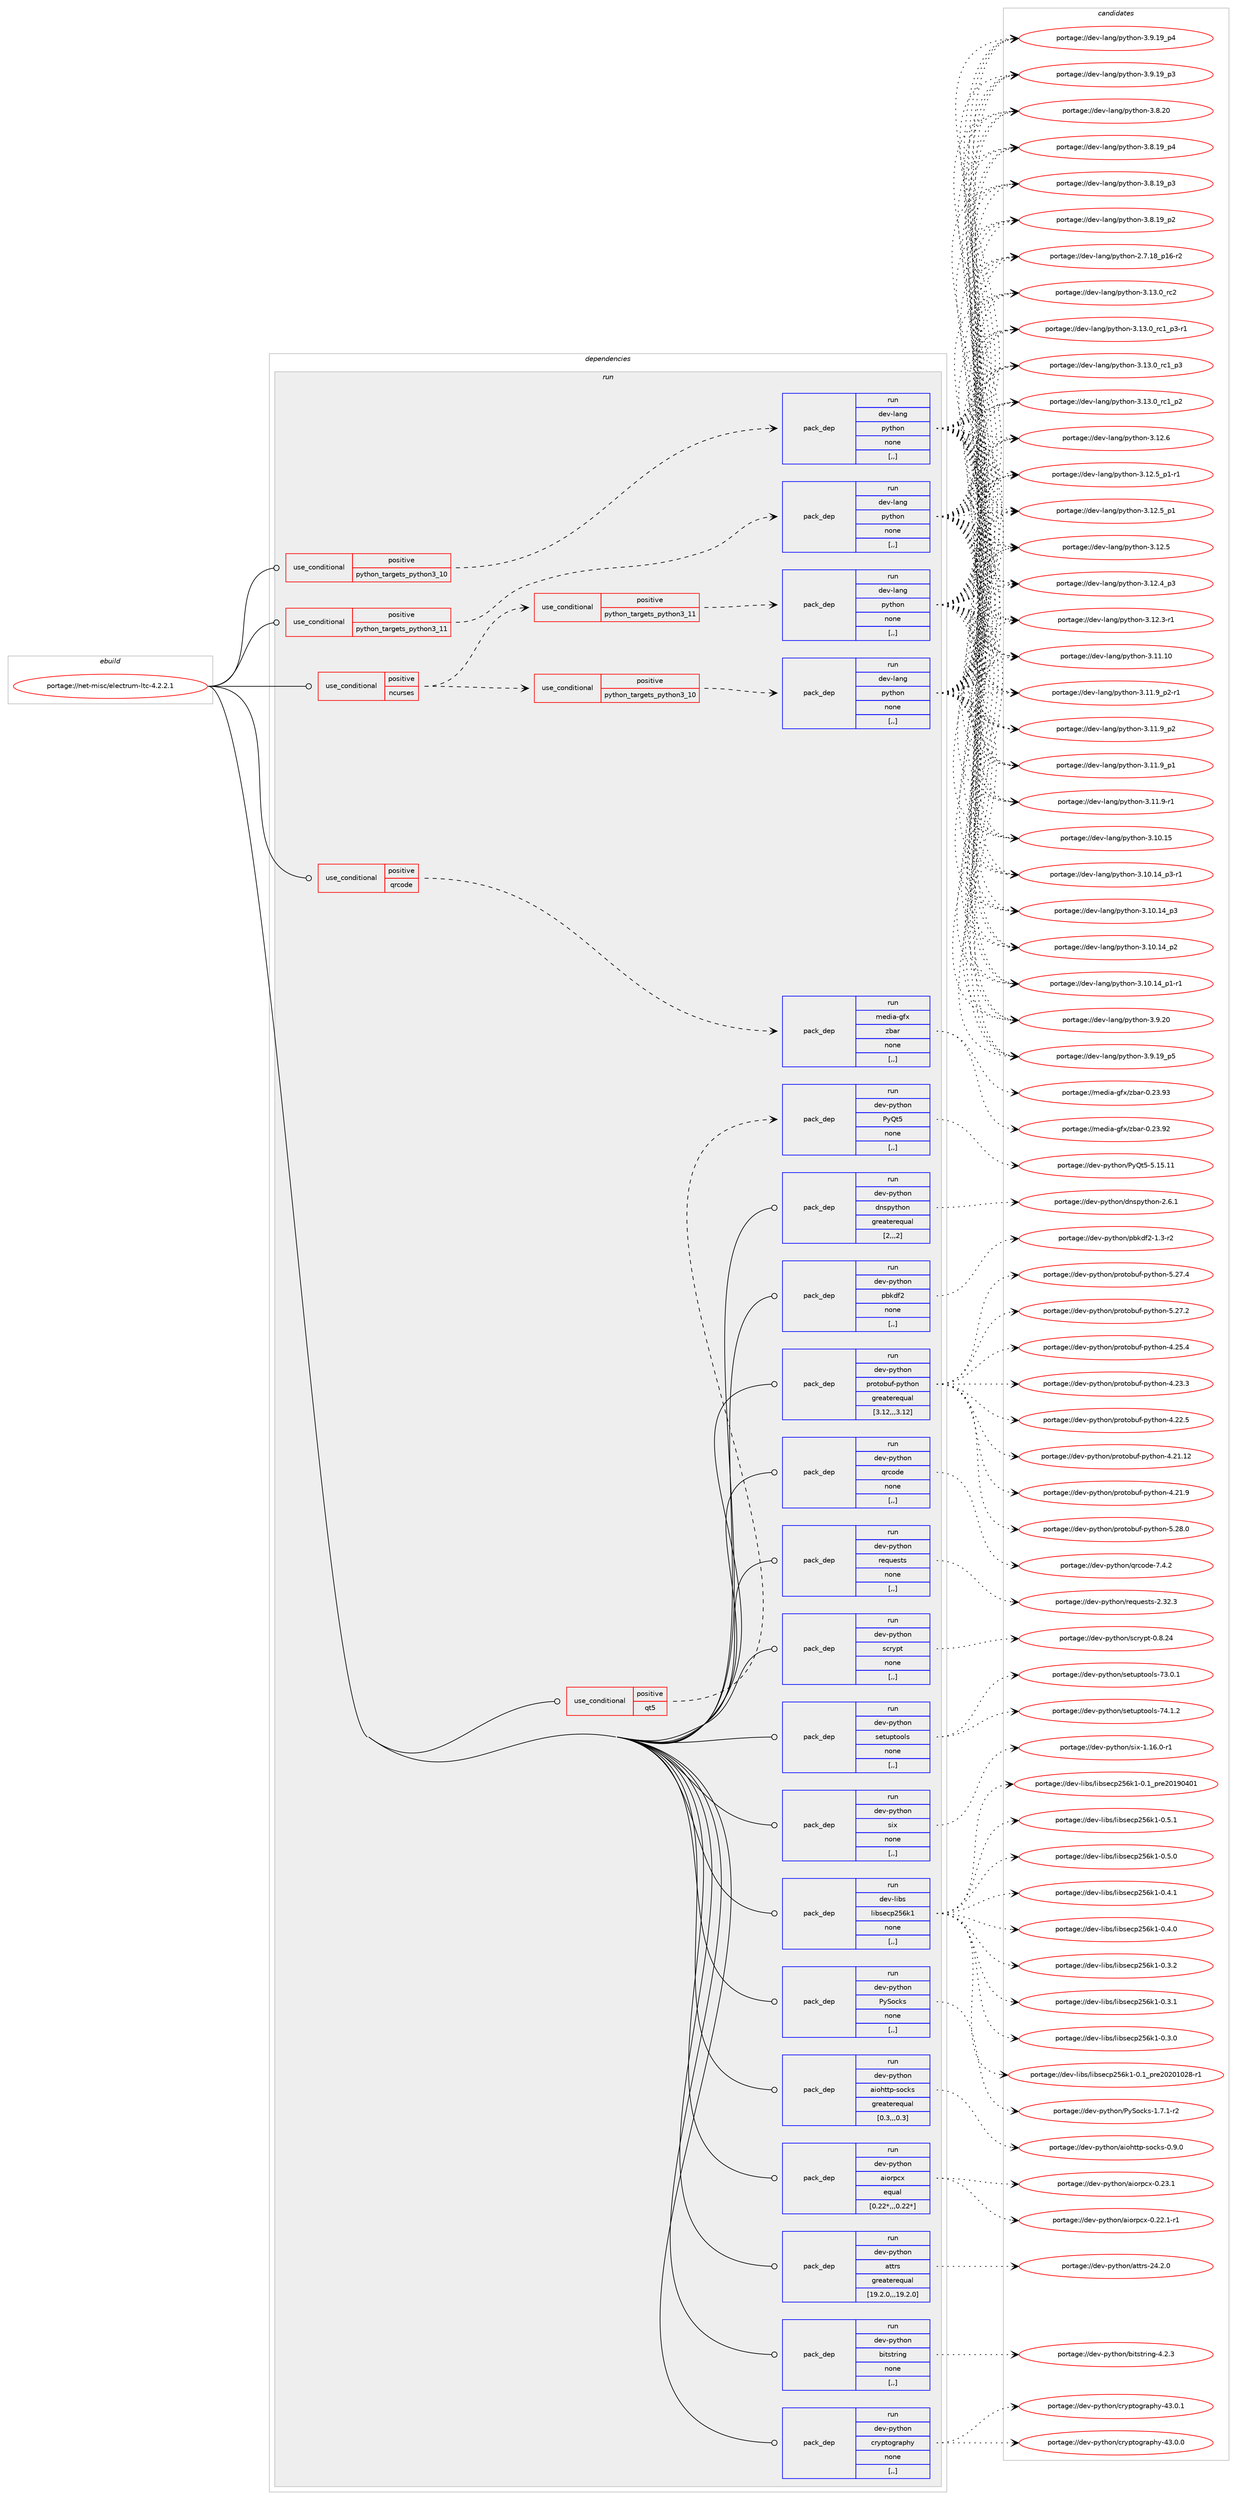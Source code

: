 digraph prolog {

# *************
# Graph options
# *************

newrank=true;
concentrate=true;
compound=true;
graph [rankdir=LR,fontname=Helvetica,fontsize=10,ranksep=1.5];#, ranksep=2.5, nodesep=0.2];
edge  [arrowhead=vee];
node  [fontname=Helvetica,fontsize=10];

# **********
# The ebuild
# **********

subgraph cluster_leftcol {
color=gray;
label=<<i>ebuild</i>>;
id [label="portage://net-misc/electrum-ltc-4.2.2.1", color=red, width=4, href="../net-misc/electrum-ltc-4.2.2.1.svg"];
}

# ****************
# The dependencies
# ****************

subgraph cluster_midcol {
color=gray;
label=<<i>dependencies</i>>;
subgraph cluster_compile {
fillcolor="#eeeeee";
style=filled;
label=<<i>compile</i>>;
}
subgraph cluster_compileandrun {
fillcolor="#eeeeee";
style=filled;
label=<<i>compile and run</i>>;
}
subgraph cluster_run {
fillcolor="#eeeeee";
style=filled;
label=<<i>run</i>>;
subgraph cond230655 {
dependency879216 [label=<<TABLE BORDER="0" CELLBORDER="1" CELLSPACING="0" CELLPADDING="4"><TR><TD ROWSPAN="3" CELLPADDING="10">use_conditional</TD></TR><TR><TD>positive</TD></TR><TR><TD>ncurses</TD></TR></TABLE>>, shape=none, color=red];
subgraph cond230656 {
dependency879217 [label=<<TABLE BORDER="0" CELLBORDER="1" CELLSPACING="0" CELLPADDING="4"><TR><TD ROWSPAN="3" CELLPADDING="10">use_conditional</TD></TR><TR><TD>positive</TD></TR><TR><TD>python_targets_python3_10</TD></TR></TABLE>>, shape=none, color=red];
subgraph pack642128 {
dependency879218 [label=<<TABLE BORDER="0" CELLBORDER="1" CELLSPACING="0" CELLPADDING="4" WIDTH="220"><TR><TD ROWSPAN="6" CELLPADDING="30">pack_dep</TD></TR><TR><TD WIDTH="110">run</TD></TR><TR><TD>dev-lang</TD></TR><TR><TD>python</TD></TR><TR><TD>none</TD></TR><TR><TD>[,,]</TD></TR></TABLE>>, shape=none, color=blue];
}
dependency879217:e -> dependency879218:w [weight=20,style="dashed",arrowhead="vee"];
}
dependency879216:e -> dependency879217:w [weight=20,style="dashed",arrowhead="vee"];
subgraph cond230657 {
dependency879219 [label=<<TABLE BORDER="0" CELLBORDER="1" CELLSPACING="0" CELLPADDING="4"><TR><TD ROWSPAN="3" CELLPADDING="10">use_conditional</TD></TR><TR><TD>positive</TD></TR><TR><TD>python_targets_python3_11</TD></TR></TABLE>>, shape=none, color=red];
subgraph pack642129 {
dependency879220 [label=<<TABLE BORDER="0" CELLBORDER="1" CELLSPACING="0" CELLPADDING="4" WIDTH="220"><TR><TD ROWSPAN="6" CELLPADDING="30">pack_dep</TD></TR><TR><TD WIDTH="110">run</TD></TR><TR><TD>dev-lang</TD></TR><TR><TD>python</TD></TR><TR><TD>none</TD></TR><TR><TD>[,,]</TD></TR></TABLE>>, shape=none, color=blue];
}
dependency879219:e -> dependency879220:w [weight=20,style="dashed",arrowhead="vee"];
}
dependency879216:e -> dependency879219:w [weight=20,style="dashed",arrowhead="vee"];
}
id:e -> dependency879216:w [weight=20,style="solid",arrowhead="odot"];
subgraph cond230658 {
dependency879221 [label=<<TABLE BORDER="0" CELLBORDER="1" CELLSPACING="0" CELLPADDING="4"><TR><TD ROWSPAN="3" CELLPADDING="10">use_conditional</TD></TR><TR><TD>positive</TD></TR><TR><TD>python_targets_python3_10</TD></TR></TABLE>>, shape=none, color=red];
subgraph pack642130 {
dependency879222 [label=<<TABLE BORDER="0" CELLBORDER="1" CELLSPACING="0" CELLPADDING="4" WIDTH="220"><TR><TD ROWSPAN="6" CELLPADDING="30">pack_dep</TD></TR><TR><TD WIDTH="110">run</TD></TR><TR><TD>dev-lang</TD></TR><TR><TD>python</TD></TR><TR><TD>none</TD></TR><TR><TD>[,,]</TD></TR></TABLE>>, shape=none, color=blue];
}
dependency879221:e -> dependency879222:w [weight=20,style="dashed",arrowhead="vee"];
}
id:e -> dependency879221:w [weight=20,style="solid",arrowhead="odot"];
subgraph cond230659 {
dependency879223 [label=<<TABLE BORDER="0" CELLBORDER="1" CELLSPACING="0" CELLPADDING="4"><TR><TD ROWSPAN="3" CELLPADDING="10">use_conditional</TD></TR><TR><TD>positive</TD></TR><TR><TD>python_targets_python3_11</TD></TR></TABLE>>, shape=none, color=red];
subgraph pack642131 {
dependency879224 [label=<<TABLE BORDER="0" CELLBORDER="1" CELLSPACING="0" CELLPADDING="4" WIDTH="220"><TR><TD ROWSPAN="6" CELLPADDING="30">pack_dep</TD></TR><TR><TD WIDTH="110">run</TD></TR><TR><TD>dev-lang</TD></TR><TR><TD>python</TD></TR><TR><TD>none</TD></TR><TR><TD>[,,]</TD></TR></TABLE>>, shape=none, color=blue];
}
dependency879223:e -> dependency879224:w [weight=20,style="dashed",arrowhead="vee"];
}
id:e -> dependency879223:w [weight=20,style="solid",arrowhead="odot"];
subgraph cond230660 {
dependency879225 [label=<<TABLE BORDER="0" CELLBORDER="1" CELLSPACING="0" CELLPADDING="4"><TR><TD ROWSPAN="3" CELLPADDING="10">use_conditional</TD></TR><TR><TD>positive</TD></TR><TR><TD>qrcode</TD></TR></TABLE>>, shape=none, color=red];
subgraph pack642132 {
dependency879226 [label=<<TABLE BORDER="0" CELLBORDER="1" CELLSPACING="0" CELLPADDING="4" WIDTH="220"><TR><TD ROWSPAN="6" CELLPADDING="30">pack_dep</TD></TR><TR><TD WIDTH="110">run</TD></TR><TR><TD>media-gfx</TD></TR><TR><TD>zbar</TD></TR><TR><TD>none</TD></TR><TR><TD>[,,]</TD></TR></TABLE>>, shape=none, color=blue];
}
dependency879225:e -> dependency879226:w [weight=20,style="dashed",arrowhead="vee"];
}
id:e -> dependency879225:w [weight=20,style="solid",arrowhead="odot"];
subgraph cond230661 {
dependency879227 [label=<<TABLE BORDER="0" CELLBORDER="1" CELLSPACING="0" CELLPADDING="4"><TR><TD ROWSPAN="3" CELLPADDING="10">use_conditional</TD></TR><TR><TD>positive</TD></TR><TR><TD>qt5</TD></TR></TABLE>>, shape=none, color=red];
subgraph pack642133 {
dependency879228 [label=<<TABLE BORDER="0" CELLBORDER="1" CELLSPACING="0" CELLPADDING="4" WIDTH="220"><TR><TD ROWSPAN="6" CELLPADDING="30">pack_dep</TD></TR><TR><TD WIDTH="110">run</TD></TR><TR><TD>dev-python</TD></TR><TR><TD>PyQt5</TD></TR><TR><TD>none</TD></TR><TR><TD>[,,]</TD></TR></TABLE>>, shape=none, color=blue];
}
dependency879227:e -> dependency879228:w [weight=20,style="dashed",arrowhead="vee"];
}
id:e -> dependency879227:w [weight=20,style="solid",arrowhead="odot"];
subgraph pack642134 {
dependency879229 [label=<<TABLE BORDER="0" CELLBORDER="1" CELLSPACING="0" CELLPADDING="4" WIDTH="220"><TR><TD ROWSPAN="6" CELLPADDING="30">pack_dep</TD></TR><TR><TD WIDTH="110">run</TD></TR><TR><TD>dev-libs</TD></TR><TR><TD>libsecp256k1</TD></TR><TR><TD>none</TD></TR><TR><TD>[,,]</TD></TR></TABLE>>, shape=none, color=blue];
}
id:e -> dependency879229:w [weight=20,style="solid",arrowhead="odot"];
subgraph pack642135 {
dependency879230 [label=<<TABLE BORDER="0" CELLBORDER="1" CELLSPACING="0" CELLPADDING="4" WIDTH="220"><TR><TD ROWSPAN="6" CELLPADDING="30">pack_dep</TD></TR><TR><TD WIDTH="110">run</TD></TR><TR><TD>dev-python</TD></TR><TR><TD>PySocks</TD></TR><TR><TD>none</TD></TR><TR><TD>[,,]</TD></TR></TABLE>>, shape=none, color=blue];
}
id:e -> dependency879230:w [weight=20,style="solid",arrowhead="odot"];
subgraph pack642136 {
dependency879231 [label=<<TABLE BORDER="0" CELLBORDER="1" CELLSPACING="0" CELLPADDING="4" WIDTH="220"><TR><TD ROWSPAN="6" CELLPADDING="30">pack_dep</TD></TR><TR><TD WIDTH="110">run</TD></TR><TR><TD>dev-python</TD></TR><TR><TD>aiohttp-socks</TD></TR><TR><TD>greaterequal</TD></TR><TR><TD>[0.3,,,0.3]</TD></TR></TABLE>>, shape=none, color=blue];
}
id:e -> dependency879231:w [weight=20,style="solid",arrowhead="odot"];
subgraph pack642137 {
dependency879232 [label=<<TABLE BORDER="0" CELLBORDER="1" CELLSPACING="0" CELLPADDING="4" WIDTH="220"><TR><TD ROWSPAN="6" CELLPADDING="30">pack_dep</TD></TR><TR><TD WIDTH="110">run</TD></TR><TR><TD>dev-python</TD></TR><TR><TD>aiorpcx</TD></TR><TR><TD>equal</TD></TR><TR><TD>[0.22*,,,0.22*]</TD></TR></TABLE>>, shape=none, color=blue];
}
id:e -> dependency879232:w [weight=20,style="solid",arrowhead="odot"];
subgraph pack642138 {
dependency879233 [label=<<TABLE BORDER="0" CELLBORDER="1" CELLSPACING="0" CELLPADDING="4" WIDTH="220"><TR><TD ROWSPAN="6" CELLPADDING="30">pack_dep</TD></TR><TR><TD WIDTH="110">run</TD></TR><TR><TD>dev-python</TD></TR><TR><TD>attrs</TD></TR><TR><TD>greaterequal</TD></TR><TR><TD>[19.2.0,,,19.2.0]</TD></TR></TABLE>>, shape=none, color=blue];
}
id:e -> dependency879233:w [weight=20,style="solid",arrowhead="odot"];
subgraph pack642139 {
dependency879234 [label=<<TABLE BORDER="0" CELLBORDER="1" CELLSPACING="0" CELLPADDING="4" WIDTH="220"><TR><TD ROWSPAN="6" CELLPADDING="30">pack_dep</TD></TR><TR><TD WIDTH="110">run</TD></TR><TR><TD>dev-python</TD></TR><TR><TD>bitstring</TD></TR><TR><TD>none</TD></TR><TR><TD>[,,]</TD></TR></TABLE>>, shape=none, color=blue];
}
id:e -> dependency879234:w [weight=20,style="solid",arrowhead="odot"];
subgraph pack642140 {
dependency879235 [label=<<TABLE BORDER="0" CELLBORDER="1" CELLSPACING="0" CELLPADDING="4" WIDTH="220"><TR><TD ROWSPAN="6" CELLPADDING="30">pack_dep</TD></TR><TR><TD WIDTH="110">run</TD></TR><TR><TD>dev-python</TD></TR><TR><TD>cryptography</TD></TR><TR><TD>none</TD></TR><TR><TD>[,,]</TD></TR></TABLE>>, shape=none, color=blue];
}
id:e -> dependency879235:w [weight=20,style="solid",arrowhead="odot"];
subgraph pack642141 {
dependency879236 [label=<<TABLE BORDER="0" CELLBORDER="1" CELLSPACING="0" CELLPADDING="4" WIDTH="220"><TR><TD ROWSPAN="6" CELLPADDING="30">pack_dep</TD></TR><TR><TD WIDTH="110">run</TD></TR><TR><TD>dev-python</TD></TR><TR><TD>dnspython</TD></TR><TR><TD>greaterequal</TD></TR><TR><TD>[2,,,2]</TD></TR></TABLE>>, shape=none, color=blue];
}
id:e -> dependency879236:w [weight=20,style="solid",arrowhead="odot"];
subgraph pack642142 {
dependency879237 [label=<<TABLE BORDER="0" CELLBORDER="1" CELLSPACING="0" CELLPADDING="4" WIDTH="220"><TR><TD ROWSPAN="6" CELLPADDING="30">pack_dep</TD></TR><TR><TD WIDTH="110">run</TD></TR><TR><TD>dev-python</TD></TR><TR><TD>pbkdf2</TD></TR><TR><TD>none</TD></TR><TR><TD>[,,]</TD></TR></TABLE>>, shape=none, color=blue];
}
id:e -> dependency879237:w [weight=20,style="solid",arrowhead="odot"];
subgraph pack642143 {
dependency879238 [label=<<TABLE BORDER="0" CELLBORDER="1" CELLSPACING="0" CELLPADDING="4" WIDTH="220"><TR><TD ROWSPAN="6" CELLPADDING="30">pack_dep</TD></TR><TR><TD WIDTH="110">run</TD></TR><TR><TD>dev-python</TD></TR><TR><TD>protobuf-python</TD></TR><TR><TD>greaterequal</TD></TR><TR><TD>[3.12,,,3.12]</TD></TR></TABLE>>, shape=none, color=blue];
}
id:e -> dependency879238:w [weight=20,style="solid",arrowhead="odot"];
subgraph pack642144 {
dependency879239 [label=<<TABLE BORDER="0" CELLBORDER="1" CELLSPACING="0" CELLPADDING="4" WIDTH="220"><TR><TD ROWSPAN="6" CELLPADDING="30">pack_dep</TD></TR><TR><TD WIDTH="110">run</TD></TR><TR><TD>dev-python</TD></TR><TR><TD>qrcode</TD></TR><TR><TD>none</TD></TR><TR><TD>[,,]</TD></TR></TABLE>>, shape=none, color=blue];
}
id:e -> dependency879239:w [weight=20,style="solid",arrowhead="odot"];
subgraph pack642145 {
dependency879240 [label=<<TABLE BORDER="0" CELLBORDER="1" CELLSPACING="0" CELLPADDING="4" WIDTH="220"><TR><TD ROWSPAN="6" CELLPADDING="30">pack_dep</TD></TR><TR><TD WIDTH="110">run</TD></TR><TR><TD>dev-python</TD></TR><TR><TD>requests</TD></TR><TR><TD>none</TD></TR><TR><TD>[,,]</TD></TR></TABLE>>, shape=none, color=blue];
}
id:e -> dependency879240:w [weight=20,style="solid",arrowhead="odot"];
subgraph pack642146 {
dependency879241 [label=<<TABLE BORDER="0" CELLBORDER="1" CELLSPACING="0" CELLPADDING="4" WIDTH="220"><TR><TD ROWSPAN="6" CELLPADDING="30">pack_dep</TD></TR><TR><TD WIDTH="110">run</TD></TR><TR><TD>dev-python</TD></TR><TR><TD>scrypt</TD></TR><TR><TD>none</TD></TR><TR><TD>[,,]</TD></TR></TABLE>>, shape=none, color=blue];
}
id:e -> dependency879241:w [weight=20,style="solid",arrowhead="odot"];
subgraph pack642147 {
dependency879242 [label=<<TABLE BORDER="0" CELLBORDER="1" CELLSPACING="0" CELLPADDING="4" WIDTH="220"><TR><TD ROWSPAN="6" CELLPADDING="30">pack_dep</TD></TR><TR><TD WIDTH="110">run</TD></TR><TR><TD>dev-python</TD></TR><TR><TD>setuptools</TD></TR><TR><TD>none</TD></TR><TR><TD>[,,]</TD></TR></TABLE>>, shape=none, color=blue];
}
id:e -> dependency879242:w [weight=20,style="solid",arrowhead="odot"];
subgraph pack642148 {
dependency879243 [label=<<TABLE BORDER="0" CELLBORDER="1" CELLSPACING="0" CELLPADDING="4" WIDTH="220"><TR><TD ROWSPAN="6" CELLPADDING="30">pack_dep</TD></TR><TR><TD WIDTH="110">run</TD></TR><TR><TD>dev-python</TD></TR><TR><TD>six</TD></TR><TR><TD>none</TD></TR><TR><TD>[,,]</TD></TR></TABLE>>, shape=none, color=blue];
}
id:e -> dependency879243:w [weight=20,style="solid",arrowhead="odot"];
}
}

# **************
# The candidates
# **************

subgraph cluster_choices {
rank=same;
color=gray;
label=<<i>candidates</i>>;

subgraph choice642128 {
color=black;
nodesep=1;
choice10010111845108971101034711212111610411111045514649514648951149950 [label="portage://dev-lang/python-3.13.0_rc2", color=red, width=4,href="../dev-lang/python-3.13.0_rc2.svg"];
choice1001011184510897110103471121211161041111104551464951464895114994995112514511449 [label="portage://dev-lang/python-3.13.0_rc1_p3-r1", color=red, width=4,href="../dev-lang/python-3.13.0_rc1_p3-r1.svg"];
choice100101118451089711010347112121116104111110455146495146489511499499511251 [label="portage://dev-lang/python-3.13.0_rc1_p3", color=red, width=4,href="../dev-lang/python-3.13.0_rc1_p3.svg"];
choice100101118451089711010347112121116104111110455146495146489511499499511250 [label="portage://dev-lang/python-3.13.0_rc1_p2", color=red, width=4,href="../dev-lang/python-3.13.0_rc1_p2.svg"];
choice10010111845108971101034711212111610411111045514649504654 [label="portage://dev-lang/python-3.12.6", color=red, width=4,href="../dev-lang/python-3.12.6.svg"];
choice1001011184510897110103471121211161041111104551464950465395112494511449 [label="portage://dev-lang/python-3.12.5_p1-r1", color=red, width=4,href="../dev-lang/python-3.12.5_p1-r1.svg"];
choice100101118451089711010347112121116104111110455146495046539511249 [label="portage://dev-lang/python-3.12.5_p1", color=red, width=4,href="../dev-lang/python-3.12.5_p1.svg"];
choice10010111845108971101034711212111610411111045514649504653 [label="portage://dev-lang/python-3.12.5", color=red, width=4,href="../dev-lang/python-3.12.5.svg"];
choice100101118451089711010347112121116104111110455146495046529511251 [label="portage://dev-lang/python-3.12.4_p3", color=red, width=4,href="../dev-lang/python-3.12.4_p3.svg"];
choice100101118451089711010347112121116104111110455146495046514511449 [label="portage://dev-lang/python-3.12.3-r1", color=red, width=4,href="../dev-lang/python-3.12.3-r1.svg"];
choice1001011184510897110103471121211161041111104551464949464948 [label="portage://dev-lang/python-3.11.10", color=red, width=4,href="../dev-lang/python-3.11.10.svg"];
choice1001011184510897110103471121211161041111104551464949465795112504511449 [label="portage://dev-lang/python-3.11.9_p2-r1", color=red, width=4,href="../dev-lang/python-3.11.9_p2-r1.svg"];
choice100101118451089711010347112121116104111110455146494946579511250 [label="portage://dev-lang/python-3.11.9_p2", color=red, width=4,href="../dev-lang/python-3.11.9_p2.svg"];
choice100101118451089711010347112121116104111110455146494946579511249 [label="portage://dev-lang/python-3.11.9_p1", color=red, width=4,href="../dev-lang/python-3.11.9_p1.svg"];
choice100101118451089711010347112121116104111110455146494946574511449 [label="portage://dev-lang/python-3.11.9-r1", color=red, width=4,href="../dev-lang/python-3.11.9-r1.svg"];
choice1001011184510897110103471121211161041111104551464948464953 [label="portage://dev-lang/python-3.10.15", color=red, width=4,href="../dev-lang/python-3.10.15.svg"];
choice100101118451089711010347112121116104111110455146494846495295112514511449 [label="portage://dev-lang/python-3.10.14_p3-r1", color=red, width=4,href="../dev-lang/python-3.10.14_p3-r1.svg"];
choice10010111845108971101034711212111610411111045514649484649529511251 [label="portage://dev-lang/python-3.10.14_p3", color=red, width=4,href="../dev-lang/python-3.10.14_p3.svg"];
choice10010111845108971101034711212111610411111045514649484649529511250 [label="portage://dev-lang/python-3.10.14_p2", color=red, width=4,href="../dev-lang/python-3.10.14_p2.svg"];
choice100101118451089711010347112121116104111110455146494846495295112494511449 [label="portage://dev-lang/python-3.10.14_p1-r1", color=red, width=4,href="../dev-lang/python-3.10.14_p1-r1.svg"];
choice10010111845108971101034711212111610411111045514657465048 [label="portage://dev-lang/python-3.9.20", color=red, width=4,href="../dev-lang/python-3.9.20.svg"];
choice100101118451089711010347112121116104111110455146574649579511253 [label="portage://dev-lang/python-3.9.19_p5", color=red, width=4,href="../dev-lang/python-3.9.19_p5.svg"];
choice100101118451089711010347112121116104111110455146574649579511252 [label="portage://dev-lang/python-3.9.19_p4", color=red, width=4,href="../dev-lang/python-3.9.19_p4.svg"];
choice100101118451089711010347112121116104111110455146574649579511251 [label="portage://dev-lang/python-3.9.19_p3", color=red, width=4,href="../dev-lang/python-3.9.19_p3.svg"];
choice10010111845108971101034711212111610411111045514656465048 [label="portage://dev-lang/python-3.8.20", color=red, width=4,href="../dev-lang/python-3.8.20.svg"];
choice100101118451089711010347112121116104111110455146564649579511252 [label="portage://dev-lang/python-3.8.19_p4", color=red, width=4,href="../dev-lang/python-3.8.19_p4.svg"];
choice100101118451089711010347112121116104111110455146564649579511251 [label="portage://dev-lang/python-3.8.19_p3", color=red, width=4,href="../dev-lang/python-3.8.19_p3.svg"];
choice100101118451089711010347112121116104111110455146564649579511250 [label="portage://dev-lang/python-3.8.19_p2", color=red, width=4,href="../dev-lang/python-3.8.19_p2.svg"];
choice100101118451089711010347112121116104111110455046554649569511249544511450 [label="portage://dev-lang/python-2.7.18_p16-r2", color=red, width=4,href="../dev-lang/python-2.7.18_p16-r2.svg"];
dependency879218:e -> choice10010111845108971101034711212111610411111045514649514648951149950:w [style=dotted,weight="100"];
dependency879218:e -> choice1001011184510897110103471121211161041111104551464951464895114994995112514511449:w [style=dotted,weight="100"];
dependency879218:e -> choice100101118451089711010347112121116104111110455146495146489511499499511251:w [style=dotted,weight="100"];
dependency879218:e -> choice100101118451089711010347112121116104111110455146495146489511499499511250:w [style=dotted,weight="100"];
dependency879218:e -> choice10010111845108971101034711212111610411111045514649504654:w [style=dotted,weight="100"];
dependency879218:e -> choice1001011184510897110103471121211161041111104551464950465395112494511449:w [style=dotted,weight="100"];
dependency879218:e -> choice100101118451089711010347112121116104111110455146495046539511249:w [style=dotted,weight="100"];
dependency879218:e -> choice10010111845108971101034711212111610411111045514649504653:w [style=dotted,weight="100"];
dependency879218:e -> choice100101118451089711010347112121116104111110455146495046529511251:w [style=dotted,weight="100"];
dependency879218:e -> choice100101118451089711010347112121116104111110455146495046514511449:w [style=dotted,weight="100"];
dependency879218:e -> choice1001011184510897110103471121211161041111104551464949464948:w [style=dotted,weight="100"];
dependency879218:e -> choice1001011184510897110103471121211161041111104551464949465795112504511449:w [style=dotted,weight="100"];
dependency879218:e -> choice100101118451089711010347112121116104111110455146494946579511250:w [style=dotted,weight="100"];
dependency879218:e -> choice100101118451089711010347112121116104111110455146494946579511249:w [style=dotted,weight="100"];
dependency879218:e -> choice100101118451089711010347112121116104111110455146494946574511449:w [style=dotted,weight="100"];
dependency879218:e -> choice1001011184510897110103471121211161041111104551464948464953:w [style=dotted,weight="100"];
dependency879218:e -> choice100101118451089711010347112121116104111110455146494846495295112514511449:w [style=dotted,weight="100"];
dependency879218:e -> choice10010111845108971101034711212111610411111045514649484649529511251:w [style=dotted,weight="100"];
dependency879218:e -> choice10010111845108971101034711212111610411111045514649484649529511250:w [style=dotted,weight="100"];
dependency879218:e -> choice100101118451089711010347112121116104111110455146494846495295112494511449:w [style=dotted,weight="100"];
dependency879218:e -> choice10010111845108971101034711212111610411111045514657465048:w [style=dotted,weight="100"];
dependency879218:e -> choice100101118451089711010347112121116104111110455146574649579511253:w [style=dotted,weight="100"];
dependency879218:e -> choice100101118451089711010347112121116104111110455146574649579511252:w [style=dotted,weight="100"];
dependency879218:e -> choice100101118451089711010347112121116104111110455146574649579511251:w [style=dotted,weight="100"];
dependency879218:e -> choice10010111845108971101034711212111610411111045514656465048:w [style=dotted,weight="100"];
dependency879218:e -> choice100101118451089711010347112121116104111110455146564649579511252:w [style=dotted,weight="100"];
dependency879218:e -> choice100101118451089711010347112121116104111110455146564649579511251:w [style=dotted,weight="100"];
dependency879218:e -> choice100101118451089711010347112121116104111110455146564649579511250:w [style=dotted,weight="100"];
dependency879218:e -> choice100101118451089711010347112121116104111110455046554649569511249544511450:w [style=dotted,weight="100"];
}
subgraph choice642129 {
color=black;
nodesep=1;
choice10010111845108971101034711212111610411111045514649514648951149950 [label="portage://dev-lang/python-3.13.0_rc2", color=red, width=4,href="../dev-lang/python-3.13.0_rc2.svg"];
choice1001011184510897110103471121211161041111104551464951464895114994995112514511449 [label="portage://dev-lang/python-3.13.0_rc1_p3-r1", color=red, width=4,href="../dev-lang/python-3.13.0_rc1_p3-r1.svg"];
choice100101118451089711010347112121116104111110455146495146489511499499511251 [label="portage://dev-lang/python-3.13.0_rc1_p3", color=red, width=4,href="../dev-lang/python-3.13.0_rc1_p3.svg"];
choice100101118451089711010347112121116104111110455146495146489511499499511250 [label="portage://dev-lang/python-3.13.0_rc1_p2", color=red, width=4,href="../dev-lang/python-3.13.0_rc1_p2.svg"];
choice10010111845108971101034711212111610411111045514649504654 [label="portage://dev-lang/python-3.12.6", color=red, width=4,href="../dev-lang/python-3.12.6.svg"];
choice1001011184510897110103471121211161041111104551464950465395112494511449 [label="portage://dev-lang/python-3.12.5_p1-r1", color=red, width=4,href="../dev-lang/python-3.12.5_p1-r1.svg"];
choice100101118451089711010347112121116104111110455146495046539511249 [label="portage://dev-lang/python-3.12.5_p1", color=red, width=4,href="../dev-lang/python-3.12.5_p1.svg"];
choice10010111845108971101034711212111610411111045514649504653 [label="portage://dev-lang/python-3.12.5", color=red, width=4,href="../dev-lang/python-3.12.5.svg"];
choice100101118451089711010347112121116104111110455146495046529511251 [label="portage://dev-lang/python-3.12.4_p3", color=red, width=4,href="../dev-lang/python-3.12.4_p3.svg"];
choice100101118451089711010347112121116104111110455146495046514511449 [label="portage://dev-lang/python-3.12.3-r1", color=red, width=4,href="../dev-lang/python-3.12.3-r1.svg"];
choice1001011184510897110103471121211161041111104551464949464948 [label="portage://dev-lang/python-3.11.10", color=red, width=4,href="../dev-lang/python-3.11.10.svg"];
choice1001011184510897110103471121211161041111104551464949465795112504511449 [label="portage://dev-lang/python-3.11.9_p2-r1", color=red, width=4,href="../dev-lang/python-3.11.9_p2-r1.svg"];
choice100101118451089711010347112121116104111110455146494946579511250 [label="portage://dev-lang/python-3.11.9_p2", color=red, width=4,href="../dev-lang/python-3.11.9_p2.svg"];
choice100101118451089711010347112121116104111110455146494946579511249 [label="portage://dev-lang/python-3.11.9_p1", color=red, width=4,href="../dev-lang/python-3.11.9_p1.svg"];
choice100101118451089711010347112121116104111110455146494946574511449 [label="portage://dev-lang/python-3.11.9-r1", color=red, width=4,href="../dev-lang/python-3.11.9-r1.svg"];
choice1001011184510897110103471121211161041111104551464948464953 [label="portage://dev-lang/python-3.10.15", color=red, width=4,href="../dev-lang/python-3.10.15.svg"];
choice100101118451089711010347112121116104111110455146494846495295112514511449 [label="portage://dev-lang/python-3.10.14_p3-r1", color=red, width=4,href="../dev-lang/python-3.10.14_p3-r1.svg"];
choice10010111845108971101034711212111610411111045514649484649529511251 [label="portage://dev-lang/python-3.10.14_p3", color=red, width=4,href="../dev-lang/python-3.10.14_p3.svg"];
choice10010111845108971101034711212111610411111045514649484649529511250 [label="portage://dev-lang/python-3.10.14_p2", color=red, width=4,href="../dev-lang/python-3.10.14_p2.svg"];
choice100101118451089711010347112121116104111110455146494846495295112494511449 [label="portage://dev-lang/python-3.10.14_p1-r1", color=red, width=4,href="../dev-lang/python-3.10.14_p1-r1.svg"];
choice10010111845108971101034711212111610411111045514657465048 [label="portage://dev-lang/python-3.9.20", color=red, width=4,href="../dev-lang/python-3.9.20.svg"];
choice100101118451089711010347112121116104111110455146574649579511253 [label="portage://dev-lang/python-3.9.19_p5", color=red, width=4,href="../dev-lang/python-3.9.19_p5.svg"];
choice100101118451089711010347112121116104111110455146574649579511252 [label="portage://dev-lang/python-3.9.19_p4", color=red, width=4,href="../dev-lang/python-3.9.19_p4.svg"];
choice100101118451089711010347112121116104111110455146574649579511251 [label="portage://dev-lang/python-3.9.19_p3", color=red, width=4,href="../dev-lang/python-3.9.19_p3.svg"];
choice10010111845108971101034711212111610411111045514656465048 [label="portage://dev-lang/python-3.8.20", color=red, width=4,href="../dev-lang/python-3.8.20.svg"];
choice100101118451089711010347112121116104111110455146564649579511252 [label="portage://dev-lang/python-3.8.19_p4", color=red, width=4,href="../dev-lang/python-3.8.19_p4.svg"];
choice100101118451089711010347112121116104111110455146564649579511251 [label="portage://dev-lang/python-3.8.19_p3", color=red, width=4,href="../dev-lang/python-3.8.19_p3.svg"];
choice100101118451089711010347112121116104111110455146564649579511250 [label="portage://dev-lang/python-3.8.19_p2", color=red, width=4,href="../dev-lang/python-3.8.19_p2.svg"];
choice100101118451089711010347112121116104111110455046554649569511249544511450 [label="portage://dev-lang/python-2.7.18_p16-r2", color=red, width=4,href="../dev-lang/python-2.7.18_p16-r2.svg"];
dependency879220:e -> choice10010111845108971101034711212111610411111045514649514648951149950:w [style=dotted,weight="100"];
dependency879220:e -> choice1001011184510897110103471121211161041111104551464951464895114994995112514511449:w [style=dotted,weight="100"];
dependency879220:e -> choice100101118451089711010347112121116104111110455146495146489511499499511251:w [style=dotted,weight="100"];
dependency879220:e -> choice100101118451089711010347112121116104111110455146495146489511499499511250:w [style=dotted,weight="100"];
dependency879220:e -> choice10010111845108971101034711212111610411111045514649504654:w [style=dotted,weight="100"];
dependency879220:e -> choice1001011184510897110103471121211161041111104551464950465395112494511449:w [style=dotted,weight="100"];
dependency879220:e -> choice100101118451089711010347112121116104111110455146495046539511249:w [style=dotted,weight="100"];
dependency879220:e -> choice10010111845108971101034711212111610411111045514649504653:w [style=dotted,weight="100"];
dependency879220:e -> choice100101118451089711010347112121116104111110455146495046529511251:w [style=dotted,weight="100"];
dependency879220:e -> choice100101118451089711010347112121116104111110455146495046514511449:w [style=dotted,weight="100"];
dependency879220:e -> choice1001011184510897110103471121211161041111104551464949464948:w [style=dotted,weight="100"];
dependency879220:e -> choice1001011184510897110103471121211161041111104551464949465795112504511449:w [style=dotted,weight="100"];
dependency879220:e -> choice100101118451089711010347112121116104111110455146494946579511250:w [style=dotted,weight="100"];
dependency879220:e -> choice100101118451089711010347112121116104111110455146494946579511249:w [style=dotted,weight="100"];
dependency879220:e -> choice100101118451089711010347112121116104111110455146494946574511449:w [style=dotted,weight="100"];
dependency879220:e -> choice1001011184510897110103471121211161041111104551464948464953:w [style=dotted,weight="100"];
dependency879220:e -> choice100101118451089711010347112121116104111110455146494846495295112514511449:w [style=dotted,weight="100"];
dependency879220:e -> choice10010111845108971101034711212111610411111045514649484649529511251:w [style=dotted,weight="100"];
dependency879220:e -> choice10010111845108971101034711212111610411111045514649484649529511250:w [style=dotted,weight="100"];
dependency879220:e -> choice100101118451089711010347112121116104111110455146494846495295112494511449:w [style=dotted,weight="100"];
dependency879220:e -> choice10010111845108971101034711212111610411111045514657465048:w [style=dotted,weight="100"];
dependency879220:e -> choice100101118451089711010347112121116104111110455146574649579511253:w [style=dotted,weight="100"];
dependency879220:e -> choice100101118451089711010347112121116104111110455146574649579511252:w [style=dotted,weight="100"];
dependency879220:e -> choice100101118451089711010347112121116104111110455146574649579511251:w [style=dotted,weight="100"];
dependency879220:e -> choice10010111845108971101034711212111610411111045514656465048:w [style=dotted,weight="100"];
dependency879220:e -> choice100101118451089711010347112121116104111110455146564649579511252:w [style=dotted,weight="100"];
dependency879220:e -> choice100101118451089711010347112121116104111110455146564649579511251:w [style=dotted,weight="100"];
dependency879220:e -> choice100101118451089711010347112121116104111110455146564649579511250:w [style=dotted,weight="100"];
dependency879220:e -> choice100101118451089711010347112121116104111110455046554649569511249544511450:w [style=dotted,weight="100"];
}
subgraph choice642130 {
color=black;
nodesep=1;
choice10010111845108971101034711212111610411111045514649514648951149950 [label="portage://dev-lang/python-3.13.0_rc2", color=red, width=4,href="../dev-lang/python-3.13.0_rc2.svg"];
choice1001011184510897110103471121211161041111104551464951464895114994995112514511449 [label="portage://dev-lang/python-3.13.0_rc1_p3-r1", color=red, width=4,href="../dev-lang/python-3.13.0_rc1_p3-r1.svg"];
choice100101118451089711010347112121116104111110455146495146489511499499511251 [label="portage://dev-lang/python-3.13.0_rc1_p3", color=red, width=4,href="../dev-lang/python-3.13.0_rc1_p3.svg"];
choice100101118451089711010347112121116104111110455146495146489511499499511250 [label="portage://dev-lang/python-3.13.0_rc1_p2", color=red, width=4,href="../dev-lang/python-3.13.0_rc1_p2.svg"];
choice10010111845108971101034711212111610411111045514649504654 [label="portage://dev-lang/python-3.12.6", color=red, width=4,href="../dev-lang/python-3.12.6.svg"];
choice1001011184510897110103471121211161041111104551464950465395112494511449 [label="portage://dev-lang/python-3.12.5_p1-r1", color=red, width=4,href="../dev-lang/python-3.12.5_p1-r1.svg"];
choice100101118451089711010347112121116104111110455146495046539511249 [label="portage://dev-lang/python-3.12.5_p1", color=red, width=4,href="../dev-lang/python-3.12.5_p1.svg"];
choice10010111845108971101034711212111610411111045514649504653 [label="portage://dev-lang/python-3.12.5", color=red, width=4,href="../dev-lang/python-3.12.5.svg"];
choice100101118451089711010347112121116104111110455146495046529511251 [label="portage://dev-lang/python-3.12.4_p3", color=red, width=4,href="../dev-lang/python-3.12.4_p3.svg"];
choice100101118451089711010347112121116104111110455146495046514511449 [label="portage://dev-lang/python-3.12.3-r1", color=red, width=4,href="../dev-lang/python-3.12.3-r1.svg"];
choice1001011184510897110103471121211161041111104551464949464948 [label="portage://dev-lang/python-3.11.10", color=red, width=4,href="../dev-lang/python-3.11.10.svg"];
choice1001011184510897110103471121211161041111104551464949465795112504511449 [label="portage://dev-lang/python-3.11.9_p2-r1", color=red, width=4,href="../dev-lang/python-3.11.9_p2-r1.svg"];
choice100101118451089711010347112121116104111110455146494946579511250 [label="portage://dev-lang/python-3.11.9_p2", color=red, width=4,href="../dev-lang/python-3.11.9_p2.svg"];
choice100101118451089711010347112121116104111110455146494946579511249 [label="portage://dev-lang/python-3.11.9_p1", color=red, width=4,href="../dev-lang/python-3.11.9_p1.svg"];
choice100101118451089711010347112121116104111110455146494946574511449 [label="portage://dev-lang/python-3.11.9-r1", color=red, width=4,href="../dev-lang/python-3.11.9-r1.svg"];
choice1001011184510897110103471121211161041111104551464948464953 [label="portage://dev-lang/python-3.10.15", color=red, width=4,href="../dev-lang/python-3.10.15.svg"];
choice100101118451089711010347112121116104111110455146494846495295112514511449 [label="portage://dev-lang/python-3.10.14_p3-r1", color=red, width=4,href="../dev-lang/python-3.10.14_p3-r1.svg"];
choice10010111845108971101034711212111610411111045514649484649529511251 [label="portage://dev-lang/python-3.10.14_p3", color=red, width=4,href="../dev-lang/python-3.10.14_p3.svg"];
choice10010111845108971101034711212111610411111045514649484649529511250 [label="portage://dev-lang/python-3.10.14_p2", color=red, width=4,href="../dev-lang/python-3.10.14_p2.svg"];
choice100101118451089711010347112121116104111110455146494846495295112494511449 [label="portage://dev-lang/python-3.10.14_p1-r1", color=red, width=4,href="../dev-lang/python-3.10.14_p1-r1.svg"];
choice10010111845108971101034711212111610411111045514657465048 [label="portage://dev-lang/python-3.9.20", color=red, width=4,href="../dev-lang/python-3.9.20.svg"];
choice100101118451089711010347112121116104111110455146574649579511253 [label="portage://dev-lang/python-3.9.19_p5", color=red, width=4,href="../dev-lang/python-3.9.19_p5.svg"];
choice100101118451089711010347112121116104111110455146574649579511252 [label="portage://dev-lang/python-3.9.19_p4", color=red, width=4,href="../dev-lang/python-3.9.19_p4.svg"];
choice100101118451089711010347112121116104111110455146574649579511251 [label="portage://dev-lang/python-3.9.19_p3", color=red, width=4,href="../dev-lang/python-3.9.19_p3.svg"];
choice10010111845108971101034711212111610411111045514656465048 [label="portage://dev-lang/python-3.8.20", color=red, width=4,href="../dev-lang/python-3.8.20.svg"];
choice100101118451089711010347112121116104111110455146564649579511252 [label="portage://dev-lang/python-3.8.19_p4", color=red, width=4,href="../dev-lang/python-3.8.19_p4.svg"];
choice100101118451089711010347112121116104111110455146564649579511251 [label="portage://dev-lang/python-3.8.19_p3", color=red, width=4,href="../dev-lang/python-3.8.19_p3.svg"];
choice100101118451089711010347112121116104111110455146564649579511250 [label="portage://dev-lang/python-3.8.19_p2", color=red, width=4,href="../dev-lang/python-3.8.19_p2.svg"];
choice100101118451089711010347112121116104111110455046554649569511249544511450 [label="portage://dev-lang/python-2.7.18_p16-r2", color=red, width=4,href="../dev-lang/python-2.7.18_p16-r2.svg"];
dependency879222:e -> choice10010111845108971101034711212111610411111045514649514648951149950:w [style=dotted,weight="100"];
dependency879222:e -> choice1001011184510897110103471121211161041111104551464951464895114994995112514511449:w [style=dotted,weight="100"];
dependency879222:e -> choice100101118451089711010347112121116104111110455146495146489511499499511251:w [style=dotted,weight="100"];
dependency879222:e -> choice100101118451089711010347112121116104111110455146495146489511499499511250:w [style=dotted,weight="100"];
dependency879222:e -> choice10010111845108971101034711212111610411111045514649504654:w [style=dotted,weight="100"];
dependency879222:e -> choice1001011184510897110103471121211161041111104551464950465395112494511449:w [style=dotted,weight="100"];
dependency879222:e -> choice100101118451089711010347112121116104111110455146495046539511249:w [style=dotted,weight="100"];
dependency879222:e -> choice10010111845108971101034711212111610411111045514649504653:w [style=dotted,weight="100"];
dependency879222:e -> choice100101118451089711010347112121116104111110455146495046529511251:w [style=dotted,weight="100"];
dependency879222:e -> choice100101118451089711010347112121116104111110455146495046514511449:w [style=dotted,weight="100"];
dependency879222:e -> choice1001011184510897110103471121211161041111104551464949464948:w [style=dotted,weight="100"];
dependency879222:e -> choice1001011184510897110103471121211161041111104551464949465795112504511449:w [style=dotted,weight="100"];
dependency879222:e -> choice100101118451089711010347112121116104111110455146494946579511250:w [style=dotted,weight="100"];
dependency879222:e -> choice100101118451089711010347112121116104111110455146494946579511249:w [style=dotted,weight="100"];
dependency879222:e -> choice100101118451089711010347112121116104111110455146494946574511449:w [style=dotted,weight="100"];
dependency879222:e -> choice1001011184510897110103471121211161041111104551464948464953:w [style=dotted,weight="100"];
dependency879222:e -> choice100101118451089711010347112121116104111110455146494846495295112514511449:w [style=dotted,weight="100"];
dependency879222:e -> choice10010111845108971101034711212111610411111045514649484649529511251:w [style=dotted,weight="100"];
dependency879222:e -> choice10010111845108971101034711212111610411111045514649484649529511250:w [style=dotted,weight="100"];
dependency879222:e -> choice100101118451089711010347112121116104111110455146494846495295112494511449:w [style=dotted,weight="100"];
dependency879222:e -> choice10010111845108971101034711212111610411111045514657465048:w [style=dotted,weight="100"];
dependency879222:e -> choice100101118451089711010347112121116104111110455146574649579511253:w [style=dotted,weight="100"];
dependency879222:e -> choice100101118451089711010347112121116104111110455146574649579511252:w [style=dotted,weight="100"];
dependency879222:e -> choice100101118451089711010347112121116104111110455146574649579511251:w [style=dotted,weight="100"];
dependency879222:e -> choice10010111845108971101034711212111610411111045514656465048:w [style=dotted,weight="100"];
dependency879222:e -> choice100101118451089711010347112121116104111110455146564649579511252:w [style=dotted,weight="100"];
dependency879222:e -> choice100101118451089711010347112121116104111110455146564649579511251:w [style=dotted,weight="100"];
dependency879222:e -> choice100101118451089711010347112121116104111110455146564649579511250:w [style=dotted,weight="100"];
dependency879222:e -> choice100101118451089711010347112121116104111110455046554649569511249544511450:w [style=dotted,weight="100"];
}
subgraph choice642131 {
color=black;
nodesep=1;
choice10010111845108971101034711212111610411111045514649514648951149950 [label="portage://dev-lang/python-3.13.0_rc2", color=red, width=4,href="../dev-lang/python-3.13.0_rc2.svg"];
choice1001011184510897110103471121211161041111104551464951464895114994995112514511449 [label="portage://dev-lang/python-3.13.0_rc1_p3-r1", color=red, width=4,href="../dev-lang/python-3.13.0_rc1_p3-r1.svg"];
choice100101118451089711010347112121116104111110455146495146489511499499511251 [label="portage://dev-lang/python-3.13.0_rc1_p3", color=red, width=4,href="../dev-lang/python-3.13.0_rc1_p3.svg"];
choice100101118451089711010347112121116104111110455146495146489511499499511250 [label="portage://dev-lang/python-3.13.0_rc1_p2", color=red, width=4,href="../dev-lang/python-3.13.0_rc1_p2.svg"];
choice10010111845108971101034711212111610411111045514649504654 [label="portage://dev-lang/python-3.12.6", color=red, width=4,href="../dev-lang/python-3.12.6.svg"];
choice1001011184510897110103471121211161041111104551464950465395112494511449 [label="portage://dev-lang/python-3.12.5_p1-r1", color=red, width=4,href="../dev-lang/python-3.12.5_p1-r1.svg"];
choice100101118451089711010347112121116104111110455146495046539511249 [label="portage://dev-lang/python-3.12.5_p1", color=red, width=4,href="../dev-lang/python-3.12.5_p1.svg"];
choice10010111845108971101034711212111610411111045514649504653 [label="portage://dev-lang/python-3.12.5", color=red, width=4,href="../dev-lang/python-3.12.5.svg"];
choice100101118451089711010347112121116104111110455146495046529511251 [label="portage://dev-lang/python-3.12.4_p3", color=red, width=4,href="../dev-lang/python-3.12.4_p3.svg"];
choice100101118451089711010347112121116104111110455146495046514511449 [label="portage://dev-lang/python-3.12.3-r1", color=red, width=4,href="../dev-lang/python-3.12.3-r1.svg"];
choice1001011184510897110103471121211161041111104551464949464948 [label="portage://dev-lang/python-3.11.10", color=red, width=4,href="../dev-lang/python-3.11.10.svg"];
choice1001011184510897110103471121211161041111104551464949465795112504511449 [label="portage://dev-lang/python-3.11.9_p2-r1", color=red, width=4,href="../dev-lang/python-3.11.9_p2-r1.svg"];
choice100101118451089711010347112121116104111110455146494946579511250 [label="portage://dev-lang/python-3.11.9_p2", color=red, width=4,href="../dev-lang/python-3.11.9_p2.svg"];
choice100101118451089711010347112121116104111110455146494946579511249 [label="portage://dev-lang/python-3.11.9_p1", color=red, width=4,href="../dev-lang/python-3.11.9_p1.svg"];
choice100101118451089711010347112121116104111110455146494946574511449 [label="portage://dev-lang/python-3.11.9-r1", color=red, width=4,href="../dev-lang/python-3.11.9-r1.svg"];
choice1001011184510897110103471121211161041111104551464948464953 [label="portage://dev-lang/python-3.10.15", color=red, width=4,href="../dev-lang/python-3.10.15.svg"];
choice100101118451089711010347112121116104111110455146494846495295112514511449 [label="portage://dev-lang/python-3.10.14_p3-r1", color=red, width=4,href="../dev-lang/python-3.10.14_p3-r1.svg"];
choice10010111845108971101034711212111610411111045514649484649529511251 [label="portage://dev-lang/python-3.10.14_p3", color=red, width=4,href="../dev-lang/python-3.10.14_p3.svg"];
choice10010111845108971101034711212111610411111045514649484649529511250 [label="portage://dev-lang/python-3.10.14_p2", color=red, width=4,href="../dev-lang/python-3.10.14_p2.svg"];
choice100101118451089711010347112121116104111110455146494846495295112494511449 [label="portage://dev-lang/python-3.10.14_p1-r1", color=red, width=4,href="../dev-lang/python-3.10.14_p1-r1.svg"];
choice10010111845108971101034711212111610411111045514657465048 [label="portage://dev-lang/python-3.9.20", color=red, width=4,href="../dev-lang/python-3.9.20.svg"];
choice100101118451089711010347112121116104111110455146574649579511253 [label="portage://dev-lang/python-3.9.19_p5", color=red, width=4,href="../dev-lang/python-3.9.19_p5.svg"];
choice100101118451089711010347112121116104111110455146574649579511252 [label="portage://dev-lang/python-3.9.19_p4", color=red, width=4,href="../dev-lang/python-3.9.19_p4.svg"];
choice100101118451089711010347112121116104111110455146574649579511251 [label="portage://dev-lang/python-3.9.19_p3", color=red, width=4,href="../dev-lang/python-3.9.19_p3.svg"];
choice10010111845108971101034711212111610411111045514656465048 [label="portage://dev-lang/python-3.8.20", color=red, width=4,href="../dev-lang/python-3.8.20.svg"];
choice100101118451089711010347112121116104111110455146564649579511252 [label="portage://dev-lang/python-3.8.19_p4", color=red, width=4,href="../dev-lang/python-3.8.19_p4.svg"];
choice100101118451089711010347112121116104111110455146564649579511251 [label="portage://dev-lang/python-3.8.19_p3", color=red, width=4,href="../dev-lang/python-3.8.19_p3.svg"];
choice100101118451089711010347112121116104111110455146564649579511250 [label="portage://dev-lang/python-3.8.19_p2", color=red, width=4,href="../dev-lang/python-3.8.19_p2.svg"];
choice100101118451089711010347112121116104111110455046554649569511249544511450 [label="portage://dev-lang/python-2.7.18_p16-r2", color=red, width=4,href="../dev-lang/python-2.7.18_p16-r2.svg"];
dependency879224:e -> choice10010111845108971101034711212111610411111045514649514648951149950:w [style=dotted,weight="100"];
dependency879224:e -> choice1001011184510897110103471121211161041111104551464951464895114994995112514511449:w [style=dotted,weight="100"];
dependency879224:e -> choice100101118451089711010347112121116104111110455146495146489511499499511251:w [style=dotted,weight="100"];
dependency879224:e -> choice100101118451089711010347112121116104111110455146495146489511499499511250:w [style=dotted,weight="100"];
dependency879224:e -> choice10010111845108971101034711212111610411111045514649504654:w [style=dotted,weight="100"];
dependency879224:e -> choice1001011184510897110103471121211161041111104551464950465395112494511449:w [style=dotted,weight="100"];
dependency879224:e -> choice100101118451089711010347112121116104111110455146495046539511249:w [style=dotted,weight="100"];
dependency879224:e -> choice10010111845108971101034711212111610411111045514649504653:w [style=dotted,weight="100"];
dependency879224:e -> choice100101118451089711010347112121116104111110455146495046529511251:w [style=dotted,weight="100"];
dependency879224:e -> choice100101118451089711010347112121116104111110455146495046514511449:w [style=dotted,weight="100"];
dependency879224:e -> choice1001011184510897110103471121211161041111104551464949464948:w [style=dotted,weight="100"];
dependency879224:e -> choice1001011184510897110103471121211161041111104551464949465795112504511449:w [style=dotted,weight="100"];
dependency879224:e -> choice100101118451089711010347112121116104111110455146494946579511250:w [style=dotted,weight="100"];
dependency879224:e -> choice100101118451089711010347112121116104111110455146494946579511249:w [style=dotted,weight="100"];
dependency879224:e -> choice100101118451089711010347112121116104111110455146494946574511449:w [style=dotted,weight="100"];
dependency879224:e -> choice1001011184510897110103471121211161041111104551464948464953:w [style=dotted,weight="100"];
dependency879224:e -> choice100101118451089711010347112121116104111110455146494846495295112514511449:w [style=dotted,weight="100"];
dependency879224:e -> choice10010111845108971101034711212111610411111045514649484649529511251:w [style=dotted,weight="100"];
dependency879224:e -> choice10010111845108971101034711212111610411111045514649484649529511250:w [style=dotted,weight="100"];
dependency879224:e -> choice100101118451089711010347112121116104111110455146494846495295112494511449:w [style=dotted,weight="100"];
dependency879224:e -> choice10010111845108971101034711212111610411111045514657465048:w [style=dotted,weight="100"];
dependency879224:e -> choice100101118451089711010347112121116104111110455146574649579511253:w [style=dotted,weight="100"];
dependency879224:e -> choice100101118451089711010347112121116104111110455146574649579511252:w [style=dotted,weight="100"];
dependency879224:e -> choice100101118451089711010347112121116104111110455146574649579511251:w [style=dotted,weight="100"];
dependency879224:e -> choice10010111845108971101034711212111610411111045514656465048:w [style=dotted,weight="100"];
dependency879224:e -> choice100101118451089711010347112121116104111110455146564649579511252:w [style=dotted,weight="100"];
dependency879224:e -> choice100101118451089711010347112121116104111110455146564649579511251:w [style=dotted,weight="100"];
dependency879224:e -> choice100101118451089711010347112121116104111110455146564649579511250:w [style=dotted,weight="100"];
dependency879224:e -> choice100101118451089711010347112121116104111110455046554649569511249544511450:w [style=dotted,weight="100"];
}
subgraph choice642132 {
color=black;
nodesep=1;
choice10910110010597451031021204712298971144548465051465751 [label="portage://media-gfx/zbar-0.23.93", color=red, width=4,href="../media-gfx/zbar-0.23.93.svg"];
choice10910110010597451031021204712298971144548465051465750 [label="portage://media-gfx/zbar-0.23.92", color=red, width=4,href="../media-gfx/zbar-0.23.92.svg"];
dependency879226:e -> choice10910110010597451031021204712298971144548465051465751:w [style=dotted,weight="100"];
dependency879226:e -> choice10910110010597451031021204712298971144548465051465750:w [style=dotted,weight="100"];
}
subgraph choice642133 {
color=black;
nodesep=1;
choice10010111845112121116104111110478012181116534553464953464949 [label="portage://dev-python/PyQt5-5.15.11", color=red, width=4,href="../dev-python/PyQt5-5.15.11.svg"];
dependency879228:e -> choice10010111845112121116104111110478012181116534553464953464949:w [style=dotted,weight="100"];
}
subgraph choice642134 {
color=black;
nodesep=1;
choice100101118451081059811547108105981151019911250535410749454846534649 [label="portage://dev-libs/libsecp256k1-0.5.1", color=red, width=4,href="../dev-libs/libsecp256k1-0.5.1.svg"];
choice100101118451081059811547108105981151019911250535410749454846534648 [label="portage://dev-libs/libsecp256k1-0.5.0", color=red, width=4,href="../dev-libs/libsecp256k1-0.5.0.svg"];
choice100101118451081059811547108105981151019911250535410749454846524649 [label="portage://dev-libs/libsecp256k1-0.4.1", color=red, width=4,href="../dev-libs/libsecp256k1-0.4.1.svg"];
choice100101118451081059811547108105981151019911250535410749454846524648 [label="portage://dev-libs/libsecp256k1-0.4.0", color=red, width=4,href="../dev-libs/libsecp256k1-0.4.0.svg"];
choice100101118451081059811547108105981151019911250535410749454846514650 [label="portage://dev-libs/libsecp256k1-0.3.2", color=red, width=4,href="../dev-libs/libsecp256k1-0.3.2.svg"];
choice100101118451081059811547108105981151019911250535410749454846514649 [label="portage://dev-libs/libsecp256k1-0.3.1", color=red, width=4,href="../dev-libs/libsecp256k1-0.3.1.svg"];
choice100101118451081059811547108105981151019911250535410749454846514648 [label="portage://dev-libs/libsecp256k1-0.3.0", color=red, width=4,href="../dev-libs/libsecp256k1-0.3.0.svg"];
choice100101118451081059811547108105981151019911250535410749454846499511211410150485048494850564511449 [label="portage://dev-libs/libsecp256k1-0.1_pre20201028-r1", color=red, width=4,href="../dev-libs/libsecp256k1-0.1_pre20201028-r1.svg"];
choice10010111845108105981154710810598115101991125053541074945484649951121141015048495748524849 [label="portage://dev-libs/libsecp256k1-0.1_pre20190401", color=red, width=4,href="../dev-libs/libsecp256k1-0.1_pre20190401.svg"];
dependency879229:e -> choice100101118451081059811547108105981151019911250535410749454846534649:w [style=dotted,weight="100"];
dependency879229:e -> choice100101118451081059811547108105981151019911250535410749454846534648:w [style=dotted,weight="100"];
dependency879229:e -> choice100101118451081059811547108105981151019911250535410749454846524649:w [style=dotted,weight="100"];
dependency879229:e -> choice100101118451081059811547108105981151019911250535410749454846524648:w [style=dotted,weight="100"];
dependency879229:e -> choice100101118451081059811547108105981151019911250535410749454846514650:w [style=dotted,weight="100"];
dependency879229:e -> choice100101118451081059811547108105981151019911250535410749454846514649:w [style=dotted,weight="100"];
dependency879229:e -> choice100101118451081059811547108105981151019911250535410749454846514648:w [style=dotted,weight="100"];
dependency879229:e -> choice100101118451081059811547108105981151019911250535410749454846499511211410150485048494850564511449:w [style=dotted,weight="100"];
dependency879229:e -> choice10010111845108105981154710810598115101991125053541074945484649951121141015048495748524849:w [style=dotted,weight="100"];
}
subgraph choice642135 {
color=black;
nodesep=1;
choice10010111845112121116104111110478012183111991071154549465546494511450 [label="portage://dev-python/PySocks-1.7.1-r2", color=red, width=4,href="../dev-python/PySocks-1.7.1-r2.svg"];
dependency879230:e -> choice10010111845112121116104111110478012183111991071154549465546494511450:w [style=dotted,weight="100"];
}
subgraph choice642136 {
color=black;
nodesep=1;
choice1001011184511212111610411111047971051111041161161124511511199107115454846574648 [label="portage://dev-python/aiohttp-socks-0.9.0", color=red, width=4,href="../dev-python/aiohttp-socks-0.9.0.svg"];
dependency879231:e -> choice1001011184511212111610411111047971051111041161161124511511199107115454846574648:w [style=dotted,weight="100"];
}
subgraph choice642137 {
color=black;
nodesep=1;
choice1001011184511212111610411111047971051111141129912045484650514649 [label="portage://dev-python/aiorpcx-0.23.1", color=red, width=4,href="../dev-python/aiorpcx-0.23.1.svg"];
choice10010111845112121116104111110479710511111411299120454846505046494511449 [label="portage://dev-python/aiorpcx-0.22.1-r1", color=red, width=4,href="../dev-python/aiorpcx-0.22.1-r1.svg"];
dependency879232:e -> choice1001011184511212111610411111047971051111141129912045484650514649:w [style=dotted,weight="100"];
dependency879232:e -> choice10010111845112121116104111110479710511111411299120454846505046494511449:w [style=dotted,weight="100"];
}
subgraph choice642138 {
color=black;
nodesep=1;
choice10010111845112121116104111110479711611611411545505246504648 [label="portage://dev-python/attrs-24.2.0", color=red, width=4,href="../dev-python/attrs-24.2.0.svg"];
dependency879233:e -> choice10010111845112121116104111110479711611611411545505246504648:w [style=dotted,weight="100"];
}
subgraph choice642139 {
color=black;
nodesep=1;
choice100101118451121211161041111104798105116115116114105110103455246504651 [label="portage://dev-python/bitstring-4.2.3", color=red, width=4,href="../dev-python/bitstring-4.2.3.svg"];
dependency879234:e -> choice100101118451121211161041111104798105116115116114105110103455246504651:w [style=dotted,weight="100"];
}
subgraph choice642140 {
color=black;
nodesep=1;
choice1001011184511212111610411111047991141211121161111031149711210412145525146484649 [label="portage://dev-python/cryptography-43.0.1", color=red, width=4,href="../dev-python/cryptography-43.0.1.svg"];
choice1001011184511212111610411111047991141211121161111031149711210412145525146484648 [label="portage://dev-python/cryptography-43.0.0", color=red, width=4,href="../dev-python/cryptography-43.0.0.svg"];
dependency879235:e -> choice1001011184511212111610411111047991141211121161111031149711210412145525146484649:w [style=dotted,weight="100"];
dependency879235:e -> choice1001011184511212111610411111047991141211121161111031149711210412145525146484648:w [style=dotted,weight="100"];
}
subgraph choice642141 {
color=black;
nodesep=1;
choice1001011184511212111610411111047100110115112121116104111110455046544649 [label="portage://dev-python/dnspython-2.6.1", color=red, width=4,href="../dev-python/dnspython-2.6.1.svg"];
dependency879236:e -> choice1001011184511212111610411111047100110115112121116104111110455046544649:w [style=dotted,weight="100"];
}
subgraph choice642142 {
color=black;
nodesep=1;
choice10010111845112121116104111110471129810710010250454946514511450 [label="portage://dev-python/pbkdf2-1.3-r2", color=red, width=4,href="../dev-python/pbkdf2-1.3-r2.svg"];
dependency879237:e -> choice10010111845112121116104111110471129810710010250454946514511450:w [style=dotted,weight="100"];
}
subgraph choice642143 {
color=black;
nodesep=1;
choice1001011184511212111610411111047112114111116111981171024511212111610411111045534650564648 [label="portage://dev-python/protobuf-python-5.28.0", color=red, width=4,href="../dev-python/protobuf-python-5.28.0.svg"];
choice1001011184511212111610411111047112114111116111981171024511212111610411111045534650554652 [label="portage://dev-python/protobuf-python-5.27.4", color=red, width=4,href="../dev-python/protobuf-python-5.27.4.svg"];
choice1001011184511212111610411111047112114111116111981171024511212111610411111045534650554650 [label="portage://dev-python/protobuf-python-5.27.2", color=red, width=4,href="../dev-python/protobuf-python-5.27.2.svg"];
choice1001011184511212111610411111047112114111116111981171024511212111610411111045524650534652 [label="portage://dev-python/protobuf-python-4.25.4", color=red, width=4,href="../dev-python/protobuf-python-4.25.4.svg"];
choice1001011184511212111610411111047112114111116111981171024511212111610411111045524650514651 [label="portage://dev-python/protobuf-python-4.23.3", color=red, width=4,href="../dev-python/protobuf-python-4.23.3.svg"];
choice1001011184511212111610411111047112114111116111981171024511212111610411111045524650504653 [label="portage://dev-python/protobuf-python-4.22.5", color=red, width=4,href="../dev-python/protobuf-python-4.22.5.svg"];
choice100101118451121211161041111104711211411111611198117102451121211161041111104552465049464950 [label="portage://dev-python/protobuf-python-4.21.12", color=red, width=4,href="../dev-python/protobuf-python-4.21.12.svg"];
choice1001011184511212111610411111047112114111116111981171024511212111610411111045524650494657 [label="portage://dev-python/protobuf-python-4.21.9", color=red, width=4,href="../dev-python/protobuf-python-4.21.9.svg"];
dependency879238:e -> choice1001011184511212111610411111047112114111116111981171024511212111610411111045534650564648:w [style=dotted,weight="100"];
dependency879238:e -> choice1001011184511212111610411111047112114111116111981171024511212111610411111045534650554652:w [style=dotted,weight="100"];
dependency879238:e -> choice1001011184511212111610411111047112114111116111981171024511212111610411111045534650554650:w [style=dotted,weight="100"];
dependency879238:e -> choice1001011184511212111610411111047112114111116111981171024511212111610411111045524650534652:w [style=dotted,weight="100"];
dependency879238:e -> choice1001011184511212111610411111047112114111116111981171024511212111610411111045524650514651:w [style=dotted,weight="100"];
dependency879238:e -> choice1001011184511212111610411111047112114111116111981171024511212111610411111045524650504653:w [style=dotted,weight="100"];
dependency879238:e -> choice100101118451121211161041111104711211411111611198117102451121211161041111104552465049464950:w [style=dotted,weight="100"];
dependency879238:e -> choice1001011184511212111610411111047112114111116111981171024511212111610411111045524650494657:w [style=dotted,weight="100"];
}
subgraph choice642144 {
color=black;
nodesep=1;
choice100101118451121211161041111104711311499111100101455546524650 [label="portage://dev-python/qrcode-7.4.2", color=red, width=4,href="../dev-python/qrcode-7.4.2.svg"];
dependency879239:e -> choice100101118451121211161041111104711311499111100101455546524650:w [style=dotted,weight="100"];
}
subgraph choice642145 {
color=black;
nodesep=1;
choice100101118451121211161041111104711410111311710111511611545504651504651 [label="portage://dev-python/requests-2.32.3", color=red, width=4,href="../dev-python/requests-2.32.3.svg"];
dependency879240:e -> choice100101118451121211161041111104711410111311710111511611545504651504651:w [style=dotted,weight="100"];
}
subgraph choice642146 {
color=black;
nodesep=1;
choice10010111845112121116104111110471159911412111211645484656465052 [label="portage://dev-python/scrypt-0.8.24", color=red, width=4,href="../dev-python/scrypt-0.8.24.svg"];
dependency879241:e -> choice10010111845112121116104111110471159911412111211645484656465052:w [style=dotted,weight="100"];
}
subgraph choice642147 {
color=black;
nodesep=1;
choice100101118451121211161041111104711510111611711211611111110811545555246494650 [label="portage://dev-python/setuptools-74.1.2", color=red, width=4,href="../dev-python/setuptools-74.1.2.svg"];
choice100101118451121211161041111104711510111611711211611111110811545555146484649 [label="portage://dev-python/setuptools-73.0.1", color=red, width=4,href="../dev-python/setuptools-73.0.1.svg"];
dependency879242:e -> choice100101118451121211161041111104711510111611711211611111110811545555246494650:w [style=dotted,weight="100"];
dependency879242:e -> choice100101118451121211161041111104711510111611711211611111110811545555146484649:w [style=dotted,weight="100"];
}
subgraph choice642148 {
color=black;
nodesep=1;
choice1001011184511212111610411111047115105120454946495446484511449 [label="portage://dev-python/six-1.16.0-r1", color=red, width=4,href="../dev-python/six-1.16.0-r1.svg"];
dependency879243:e -> choice1001011184511212111610411111047115105120454946495446484511449:w [style=dotted,weight="100"];
}
}

}

